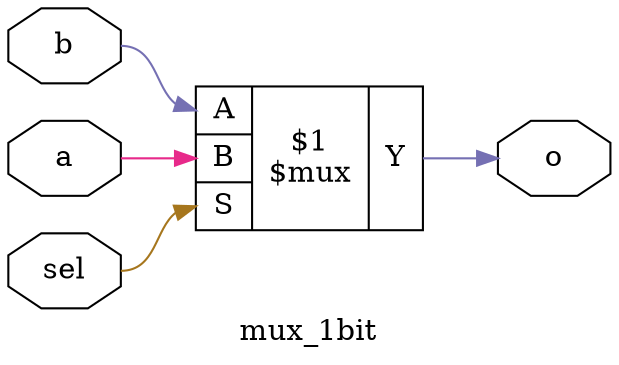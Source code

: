 digraph "mux_1bit" {
label="mux_1bit";
rankdir="LR";
remincross=true;
n1 [ shape=octagon, label="a", color="black", fontcolor="black"];
n2 [ shape=octagon, label="b", color="black", fontcolor="black"];
n3 [ shape=octagon, label="o", color="black", fontcolor="black"];
n4 [ shape=octagon, label="sel", color="black", fontcolor="black"];
c9 [ shape=record, label="{{<p5> A|<p6> B|<p7> S}|$1\n$mux|{<p8> Y}}",  ];
n1:e -> c9:p6:w [colorscheme="dark28", color="4", fontcolor="4", label=""];
n2:e -> c9:p5:w [colorscheme="dark28", color="3", fontcolor="3", label=""];
c9:p8:e -> n3:w [colorscheme="dark28", color="3", fontcolor="3", label=""];
n4:e -> c9:p7:w [colorscheme="dark28", color="7", fontcolor="7", label=""];
}

